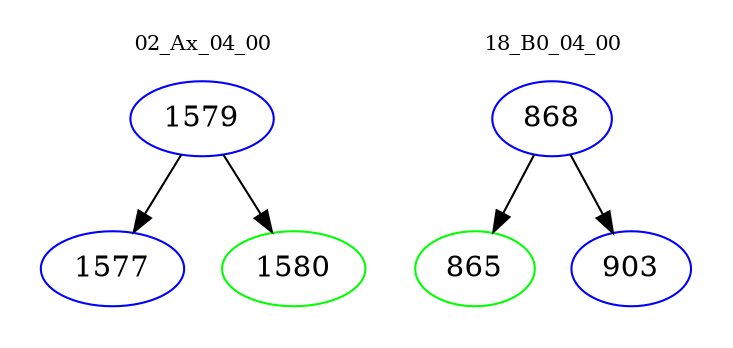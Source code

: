 digraph{
subgraph cluster_0 {
color = white
label = "02_Ax_04_00";
fontsize=10;
T0_1579 [label="1579", color="blue"]
T0_1579 -> T0_1577 [color="black"]
T0_1577 [label="1577", color="blue"]
T0_1579 -> T0_1580 [color="black"]
T0_1580 [label="1580", color="green"]
}
subgraph cluster_1 {
color = white
label = "18_B0_04_00";
fontsize=10;
T1_868 [label="868", color="blue"]
T1_868 -> T1_865 [color="black"]
T1_865 [label="865", color="green"]
T1_868 -> T1_903 [color="black"]
T1_903 [label="903", color="blue"]
}
}
